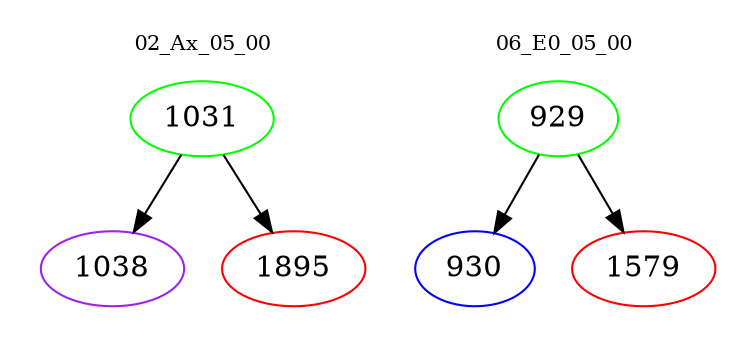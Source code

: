 digraph{
subgraph cluster_0 {
color = white
label = "02_Ax_05_00";
fontsize=10;
T0_1031 [label="1031", color="green"]
T0_1031 -> T0_1038 [color="black"]
T0_1038 [label="1038", color="purple"]
T0_1031 -> T0_1895 [color="black"]
T0_1895 [label="1895", color="red"]
}
subgraph cluster_1 {
color = white
label = "06_E0_05_00";
fontsize=10;
T1_929 [label="929", color="green"]
T1_929 -> T1_930 [color="black"]
T1_930 [label="930", color="blue"]
T1_929 -> T1_1579 [color="black"]
T1_1579 [label="1579", color="red"]
}
}
